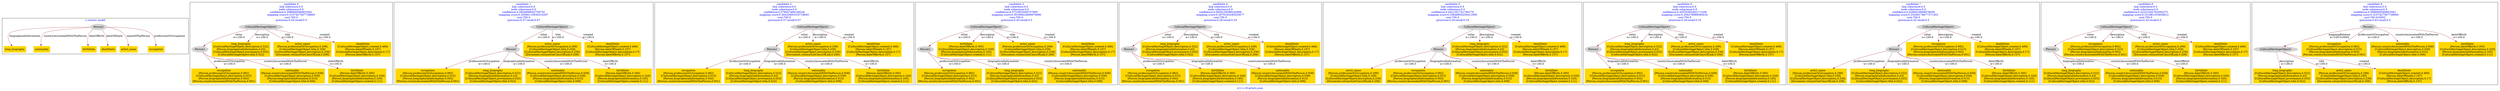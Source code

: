 digraph n0 {
fontcolor="blue"
remincross="true"
label="s11-s-19-artists.json"
subgraph cluster_0 {
label="1-correct model"
n2[style="filled",color="white",fillcolor="lightgray",label="Person1"];
n3[shape="plaintext",style="filled",fillcolor="gold",label="long_biography"];
n4[shape="plaintext",style="filled",fillcolor="gold",label="nationality"];
n5[shape="plaintext",style="filled",fillcolor="gold",label="birthDate"];
n6[shape="plaintext",style="filled",fillcolor="gold",label="deathDate"];
n7[shape="plaintext",style="filled",fillcolor="gold",label="artist_name"];
n8[shape="plaintext",style="filled",fillcolor="gold",label="occupation"];
}
subgraph cluster_1 {
label="candidate 0\nlink coherence:0.0\nnode coherence:0.0\nconfidence:0.5988949369853561\nmapping score:0.3107427567728965\ncost:700.0\n-precision:0.43-recall:0.5"
n10[style="filled",color="white",fillcolor="lightgray",label="CulturalHeritageObject1"];
n11[style="filled",color="white",fillcolor="lightgray",label="Person1"];
n12[shape="plaintext",style="filled",fillcolor="gold",label="occupation\n[Person,professionOrOccupation,0.982]\n[CulturalHeritageObject,description,0.015]\n[Person,biographicalInformation,0.002]\n[Person,countryAssociatedWithThePerson,0.001]"];
n13[shape="plaintext",style="filled",fillcolor="gold",label="long_biography\n[CulturalHeritageObject,description,0.522]\n[Person,biographicalInformation,0.43]\n[CulturalHeritageObject,provenance,0.025]\n[CulturalHeritageObject,title,0.022]"];
n14[shape="plaintext",style="filled",fillcolor="gold",label="artist_name\n[Person,professionOrOccupation,0.299]\n[CulturalHeritageObject,title,0.259]\n[CulturalHeritageObject,description,0.236]\n[Document,columnSubClassOfLink,0.206]"];
n15[shape="plaintext",style="filled",fillcolor="gold",label="deathDate\n[CulturalHeritageObject,created,0.496]\n[Person,dateOfDeath,0.197]\n[CulturalHeritageObject,description,0.17]\n[Person,dateOfBirth,0.137]"];
n16[shape="plaintext",style="filled",fillcolor="gold",label="nationality\n[Person,countryAssociatedWithThePerson,0.938]\n[CulturalHeritageObject,description,0.039]\n[Person,biographicalInformation,0.015]\n[CulturalHeritageObject,title,0.008]"];
n17[shape="plaintext",style="filled",fillcolor="gold",label="birthDate\n[Person,dateOfBirth,0.395]\n[CulturalHeritageObject,description,0.329]\n[Person,biographicalInformation,0.165]\n[CulturalHeritageObject,created,0.111]"];
}
subgraph cluster_2 {
label="candidate 1\nlink coherence:0.0\nnode coherence:0.0\nconfidence:0.5834699945759755\nmapping score:0.30560110930310297\ncost:700.0\n-precision:0.57-recall:0.67"
n19[style="filled",color="white",fillcolor="lightgray",label="CulturalHeritageObject1"];
n20[style="filled",color="white",fillcolor="lightgray",label="Person1"];
n21[shape="plaintext",style="filled",fillcolor="gold",label="occupation\n[Person,professionOrOccupation,0.982]\n[CulturalHeritageObject,description,0.015]\n[Person,biographicalInformation,0.002]\n[Person,countryAssociatedWithThePerson,0.001]"];
n22[shape="plaintext",style="filled",fillcolor="gold",label="artist_name\n[Person,professionOrOccupation,0.299]\n[CulturalHeritageObject,title,0.259]\n[CulturalHeritageObject,description,0.236]\n[Document,columnSubClassOfLink,0.206]"];
n23[shape="plaintext",style="filled",fillcolor="gold",label="deathDate\n[CulturalHeritageObject,created,0.496]\n[Person,dateOfDeath,0.197]\n[CulturalHeritageObject,description,0.17]\n[Person,dateOfBirth,0.137]"];
n24[shape="plaintext",style="filled",fillcolor="gold",label="long_biography\n[CulturalHeritageObject,description,0.522]\n[Person,biographicalInformation,0.43]\n[CulturalHeritageObject,provenance,0.025]\n[CulturalHeritageObject,title,0.022]"];
n25[shape="plaintext",style="filled",fillcolor="gold",label="nationality\n[Person,countryAssociatedWithThePerson,0.938]\n[CulturalHeritageObject,description,0.039]\n[Person,biographicalInformation,0.015]\n[CulturalHeritageObject,title,0.008]"];
n26[shape="plaintext",style="filled",fillcolor="gold",label="birthDate\n[Person,dateOfBirth,0.395]\n[CulturalHeritageObject,description,0.329]\n[Person,biographicalInformation,0.165]\n[CulturalHeritageObject,created,0.111]"];
}
subgraph cluster_3 {
label="candidate 2\nlink coherence:0.0\nnode coherence:0.0\nconfidence:0.579647466168226\nmapping score:0.30432693316718645\ncost:700.0\n-precision:0.57-recall:0.67"
n28[style="filled",color="white",fillcolor="lightgray",label="CulturalHeritageObject1"];
n29[style="filled",color="white",fillcolor="lightgray",label="Person1"];
n30[shape="plaintext",style="filled",fillcolor="gold",label="occupation\n[Person,professionOrOccupation,0.982]\n[CulturalHeritageObject,description,0.015]\n[Person,biographicalInformation,0.002]\n[Person,countryAssociatedWithThePerson,0.001]"];
n31[shape="plaintext",style="filled",fillcolor="gold",label="artist_name\n[Person,professionOrOccupation,0.299]\n[CulturalHeritageObject,title,0.259]\n[CulturalHeritageObject,description,0.236]\n[Document,columnSubClassOfLink,0.206]"];
n32[shape="plaintext",style="filled",fillcolor="gold",label="deathDate\n[CulturalHeritageObject,created,0.496]\n[Person,dateOfDeath,0.197]\n[CulturalHeritageObject,description,0.17]\n[Person,dateOfBirth,0.137]"];
n33[shape="plaintext",style="filled",fillcolor="gold",label="long_biography\n[CulturalHeritageObject,description,0.522]\n[Person,biographicalInformation,0.43]\n[CulturalHeritageObject,provenance,0.025]\n[CulturalHeritageObject,title,0.022]"];
n34[shape="plaintext",style="filled",fillcolor="gold",label="nationality\n[Person,countryAssociatedWithThePerson,0.938]\n[CulturalHeritageObject,description,0.039]\n[Person,biographicalInformation,0.015]\n[CulturalHeritageObject,title,0.008]"];
n35[shape="plaintext",style="filled",fillcolor="gold",label="birthDate\n[Person,dateOfBirth,0.395]\n[CulturalHeritageObject,description,0.329]\n[Person,biographicalInformation,0.165]\n[CulturalHeritageObject,created,0.111]"];
}
subgraph cluster_4 {
label="candidate 3\nlink coherence:0.0\nnode coherence:0.0\nconfidence:0.5723853508757965\nmapping score:0.30190622806970996\ncost:700.0\n-precision:0.43-recall:0.5"
n37[style="filled",color="white",fillcolor="lightgray",label="CulturalHeritageObject1"];
n38[style="filled",color="white",fillcolor="lightgray",label="Person1"];
n39[shape="plaintext",style="filled",fillcolor="gold",label="occupation\n[Person,professionOrOccupation,0.982]\n[CulturalHeritageObject,description,0.015]\n[Person,biographicalInformation,0.002]\n[Person,countryAssociatedWithThePerson,0.001]"];
n40[shape="plaintext",style="filled",fillcolor="gold",label="birthDate\n[Person,dateOfBirth,0.395]\n[CulturalHeritageObject,description,0.329]\n[Person,biographicalInformation,0.165]\n[CulturalHeritageObject,created,0.111]"];
n41[shape="plaintext",style="filled",fillcolor="gold",label="artist_name\n[Person,professionOrOccupation,0.299]\n[CulturalHeritageObject,title,0.259]\n[CulturalHeritageObject,description,0.236]\n[Document,columnSubClassOfLink,0.206]"];
n42[shape="plaintext",style="filled",fillcolor="gold",label="deathDate\n[CulturalHeritageObject,created,0.496]\n[Person,dateOfDeath,0.197]\n[CulturalHeritageObject,description,0.17]\n[Person,dateOfBirth,0.137]"];
n43[shape="plaintext",style="filled",fillcolor="gold",label="long_biography\n[CulturalHeritageObject,description,0.522]\n[Person,biographicalInformation,0.43]\n[CulturalHeritageObject,provenance,0.025]\n[CulturalHeritageObject,title,0.022]"];
n44[shape="plaintext",style="filled",fillcolor="gold",label="nationality\n[Person,countryAssociatedWithThePerson,0.938]\n[CulturalHeritageObject,description,0.039]\n[Person,biographicalInformation,0.015]\n[CulturalHeritageObject,title,0.008]"];
}
subgraph cluster_5 {
label="candidate 4\nlink coherence:0.0\nnode coherence:0.0\nconfidence:0.5604156388243696\nmapping score:0.2979163240525677\ncost:700.0\n-precision:0.29-recall:0.33"
n46[style="filled",color="white",fillcolor="lightgray",label="CulturalHeritageObject1"];
n47[style="filled",color="white",fillcolor="lightgray",label="Person1"];
n48[shape="plaintext",style="filled",fillcolor="gold",label="occupation\n[Person,professionOrOccupation,0.982]\n[CulturalHeritageObject,description,0.015]\n[Person,biographicalInformation,0.002]\n[Person,countryAssociatedWithThePerson,0.001]"];
n49[shape="plaintext",style="filled",fillcolor="gold",label="long_biography\n[CulturalHeritageObject,description,0.522]\n[Person,biographicalInformation,0.43]\n[CulturalHeritageObject,provenance,0.025]\n[CulturalHeritageObject,title,0.022]"];
n50[shape="plaintext",style="filled",fillcolor="gold",label="artist_name\n[Person,professionOrOccupation,0.299]\n[CulturalHeritageObject,title,0.259]\n[CulturalHeritageObject,description,0.236]\n[Document,columnSubClassOfLink,0.206]"];
n51[shape="plaintext",style="filled",fillcolor="gold",label="deathDate\n[CulturalHeritageObject,created,0.496]\n[Person,dateOfDeath,0.197]\n[CulturalHeritageObject,description,0.17]\n[Person,dateOfBirth,0.137]"];
n52[shape="plaintext",style="filled",fillcolor="gold",label="birthDate\n[Person,dateOfBirth,0.395]\n[CulturalHeritageObject,description,0.329]\n[Person,biographicalInformation,0.165]\n[CulturalHeritageObject,created,0.111]"];
n53[shape="plaintext",style="filled",fillcolor="gold",label="nationality\n[Person,countryAssociatedWithThePerson,0.938]\n[CulturalHeritageObject,description,0.039]\n[Person,biographicalInformation,0.015]\n[CulturalHeritageObject,title,0.008]"];
}
subgraph cluster_6 {
label="candidate 5\nlink coherence:0.0\nnode coherence:0.0\nconfidence:0.4421351741790176\nmapping score:0.25848950250411695\ncost:700.0\n-precision:0.29-recall:0.33"
n55[style="filled",color="white",fillcolor="lightgray",label="CulturalHeritageObject1"];
n56[style="filled",color="white",fillcolor="lightgray",label="Person1"];
n57[shape="plaintext",style="filled",fillcolor="gold",label="artist_name\n[Person,professionOrOccupation,0.299]\n[CulturalHeritageObject,title,0.259]\n[CulturalHeritageObject,description,0.236]\n[Document,columnSubClassOfLink,0.206]"];
n58[shape="plaintext",style="filled",fillcolor="gold",label="long_biography\n[CulturalHeritageObject,description,0.522]\n[Person,biographicalInformation,0.43]\n[CulturalHeritageObject,provenance,0.025]\n[CulturalHeritageObject,title,0.022]"];
n59[shape="plaintext",style="filled",fillcolor="gold",label="deathDate\n[CulturalHeritageObject,created,0.496]\n[Person,dateOfDeath,0.197]\n[CulturalHeritageObject,description,0.17]\n[Person,dateOfBirth,0.137]"];
n60[shape="plaintext",style="filled",fillcolor="gold",label="occupation\n[Person,professionOrOccupation,0.982]\n[CulturalHeritageObject,description,0.015]\n[Person,biographicalInformation,0.002]\n[Person,countryAssociatedWithThePerson,0.001]"];
n61[shape="plaintext",style="filled",fillcolor="gold",label="nationality\n[Person,countryAssociatedWithThePerson,0.938]\n[CulturalHeritageObject,description,0.039]\n[Person,biographicalInformation,0.015]\n[CulturalHeritageObject,title,0.008]"];
n62[shape="plaintext",style="filled",fillcolor="gold",label="birthDate\n[Person,dateOfBirth,0.395]\n[CulturalHeritageObject,description,0.329]\n[Person,biographicalInformation,0.165]\n[CulturalHeritageObject,created,0.111]"];
}
subgraph cluster_7 {
label="candidate 6\nlink coherence:0.0\nnode coherence:0.0\nconfidence:0.43550363482171456\nmapping score:0.256278989385016\ncost:700.0\n-precision:0.29-recall:0.33"
n64[style="filled",color="white",fillcolor="lightgray",label="CulturalHeritageObject1"];
n65[style="filled",color="white",fillcolor="lightgray",label="Person1"];
n66[shape="plaintext",style="filled",fillcolor="gold",label="long_biography\n[CulturalHeritageObject,description,0.522]\n[Person,biographicalInformation,0.43]\n[CulturalHeritageObject,provenance,0.025]\n[CulturalHeritageObject,title,0.022]"];
n67[shape="plaintext",style="filled",fillcolor="gold",label="artist_name\n[Person,professionOrOccupation,0.299]\n[CulturalHeritageObject,title,0.259]\n[CulturalHeritageObject,description,0.236]\n[Document,columnSubClassOfLink,0.206]"];
n68[shape="plaintext",style="filled",fillcolor="gold",label="deathDate\n[CulturalHeritageObject,created,0.496]\n[Person,dateOfDeath,0.197]\n[CulturalHeritageObject,description,0.17]\n[Person,dateOfBirth,0.137]"];
n69[shape="plaintext",style="filled",fillcolor="gold",label="occupation\n[Person,professionOrOccupation,0.982]\n[CulturalHeritageObject,description,0.015]\n[Person,biographicalInformation,0.002]\n[Person,countryAssociatedWithThePerson,0.001]"];
n70[shape="plaintext",style="filled",fillcolor="gold",label="nationality\n[Person,countryAssociatedWithThePerson,0.938]\n[CulturalHeritageObject,description,0.039]\n[Person,biographicalInformation,0.015]\n[CulturalHeritageObject,title,0.008]"];
n71[shape="plaintext",style="filled",fillcolor="gold",label="birthDate\n[Person,dateOfBirth,0.395]\n[CulturalHeritageObject,description,0.329]\n[Person,biographicalInformation,0.165]\n[CulturalHeritageObject,created,0.111]"];
}
subgraph cluster_8 {
label="candidate 7\nlink coherence:0.0\nnode coherence:0.0\nconfidence:0.4289419669878058\nmapping score:0.25409176677371303\ncost:700.0\n-precision:0.43-recall:0.5"
n73[style="filled",color="white",fillcolor="lightgray",label="CulturalHeritageObject1"];
n74[style="filled",color="white",fillcolor="lightgray",label="Person1"];
n75[shape="plaintext",style="filled",fillcolor="gold",label="artist_name\n[Person,professionOrOccupation,0.299]\n[CulturalHeritageObject,title,0.259]\n[CulturalHeritageObject,description,0.236]\n[Document,columnSubClassOfLink,0.206]"];
n76[shape="plaintext",style="filled",fillcolor="gold",label="occupation\n[Person,professionOrOccupation,0.982]\n[CulturalHeritageObject,description,0.015]\n[Person,biographicalInformation,0.002]\n[Person,countryAssociatedWithThePerson,0.001]"];
n77[shape="plaintext",style="filled",fillcolor="gold",label="deathDate\n[CulturalHeritageObject,created,0.496]\n[Person,dateOfDeath,0.197]\n[CulturalHeritageObject,description,0.17]\n[Person,dateOfBirth,0.137]"];
n78[shape="plaintext",style="filled",fillcolor="gold",label="long_biography\n[CulturalHeritageObject,description,0.522]\n[Person,biographicalInformation,0.43]\n[CulturalHeritageObject,provenance,0.025]\n[CulturalHeritageObject,title,0.022]"];
n79[shape="plaintext",style="filled",fillcolor="gold",label="nationality\n[Person,countryAssociatedWithThePerson,0.938]\n[CulturalHeritageObject,description,0.039]\n[Person,biographicalInformation,0.015]\n[CulturalHeritageObject,title,0.008]"];
n80[shape="plaintext",style="filled",fillcolor="gold",label="birthDate\n[Person,dateOfBirth,0.395]\n[CulturalHeritageObject,description,0.329]\n[Person,biographicalInformation,0.165]\n[CulturalHeritageObject,created,0.111]"];
}
subgraph cluster_9 {
label="candidate 8\nlink coherence:0.0\nnode coherence:0.0\nconfidence:0.42231042763050275\nmapping score:0.251881253654612\ncost:700.0\n-precision:0.43-recall:0.5"
n82[style="filled",color="white",fillcolor="lightgray",label="CulturalHeritageObject1"];
n83[style="filled",color="white",fillcolor="lightgray",label="Person1"];
n84[shape="plaintext",style="filled",fillcolor="gold",label="occupation\n[Person,professionOrOccupation,0.982]\n[CulturalHeritageObject,description,0.015]\n[Person,biographicalInformation,0.002]\n[Person,countryAssociatedWithThePerson,0.001]"];
n85[shape="plaintext",style="filled",fillcolor="gold",label="artist_name\n[Person,professionOrOccupation,0.299]\n[CulturalHeritageObject,title,0.259]\n[CulturalHeritageObject,description,0.236]\n[Document,columnSubClassOfLink,0.206]"];
n86[shape="plaintext",style="filled",fillcolor="gold",label="deathDate\n[CulturalHeritageObject,created,0.496]\n[Person,dateOfDeath,0.197]\n[CulturalHeritageObject,description,0.17]\n[Person,dateOfBirth,0.137]"];
n87[shape="plaintext",style="filled",fillcolor="gold",label="long_biography\n[CulturalHeritageObject,description,0.522]\n[Person,biographicalInformation,0.43]\n[CulturalHeritageObject,provenance,0.025]\n[CulturalHeritageObject,title,0.022]"];
n88[shape="plaintext",style="filled",fillcolor="gold",label="nationality\n[Person,countryAssociatedWithThePerson,0.938]\n[CulturalHeritageObject,description,0.039]\n[Person,biographicalInformation,0.015]\n[CulturalHeritageObject,title,0.008]"];
n89[shape="plaintext",style="filled",fillcolor="gold",label="birthDate\n[Person,dateOfBirth,0.395]\n[CulturalHeritageObject,description,0.329]\n[Person,biographicalInformation,0.165]\n[CulturalHeritageObject,created,0.111]"];
}
subgraph cluster_10 {
label="candidate 9\nlink coherence:0.0\nnode coherence:0.0\nconfidence:0.5988949369853561\nmapping score:0.3107427567728965\ncost:700.010002\n-precision:0.43-recall:0.5"
n91[style="filled",color="white",fillcolor="lightgray",label="Person1"];
n92[style="filled",color="white",fillcolor="lightgray",label="CulturalHeritageObject1"];
n93[shape="plaintext",style="filled",fillcolor="gold",label="occupation\n[Person,professionOrOccupation,0.982]\n[CulturalHeritageObject,description,0.015]\n[Person,biographicalInformation,0.002]\n[Person,countryAssociatedWithThePerson,0.001]"];
n94[shape="plaintext",style="filled",fillcolor="gold",label="long_biography\n[CulturalHeritageObject,description,0.522]\n[Person,biographicalInformation,0.43]\n[CulturalHeritageObject,provenance,0.025]\n[CulturalHeritageObject,title,0.022]"];
n95[shape="plaintext",style="filled",fillcolor="gold",label="artist_name\n[Person,professionOrOccupation,0.299]\n[CulturalHeritageObject,title,0.259]\n[CulturalHeritageObject,description,0.236]\n[Document,columnSubClassOfLink,0.206]"];
n96[shape="plaintext",style="filled",fillcolor="gold",label="deathDate\n[CulturalHeritageObject,created,0.496]\n[Person,dateOfDeath,0.197]\n[CulturalHeritageObject,description,0.17]\n[Person,dateOfBirth,0.137]"];
n97[shape="plaintext",style="filled",fillcolor="gold",label="nationality\n[Person,countryAssociatedWithThePerson,0.938]\n[CulturalHeritageObject,description,0.039]\n[Person,biographicalInformation,0.015]\n[CulturalHeritageObject,title,0.008]"];
n98[shape="plaintext",style="filled",fillcolor="gold",label="birthDate\n[Person,dateOfBirth,0.395]\n[CulturalHeritageObject,description,0.329]\n[Person,biographicalInformation,0.165]\n[CulturalHeritageObject,created,0.111]"];
}
n2 -> n3[color="brown",fontcolor="black",label="biographicalInformation"]
n2 -> n4[color="brown",fontcolor="black",label="countryAssociatedWithThePerson"]
n2 -> n5[color="brown",fontcolor="black",label="dateOfBirth"]
n2 -> n6[color="brown",fontcolor="black",label="dateOfDeath"]
n2 -> n7[color="brown",fontcolor="black",label="nameOfThePerson"]
n2 -> n8[color="brown",fontcolor="black",label="professionOrOccupation"]
n10 -> n11[color="brown",fontcolor="black",label="sitter\nw=100.0"]
n11 -> n12[color="brown",fontcolor="black",label="professionOrOccupation\nw=100.0"]
n10 -> n13[color="brown",fontcolor="black",label="description\nw=100.0"]
n10 -> n14[color="brown",fontcolor="black",label="title\nw=100.0"]
n10 -> n15[color="brown",fontcolor="black",label="created\nw=100.0"]
n11 -> n16[color="brown",fontcolor="black",label="countryAssociatedWithThePerson\nw=100.0"]
n11 -> n17[color="brown",fontcolor="black",label="dateOfBirth\nw=100.0"]
n19 -> n20[color="brown",fontcolor="black",label="sitter\nw=100.0"]
n20 -> n21[color="brown",fontcolor="black",label="professionOrOccupation\nw=100.0"]
n19 -> n22[color="brown",fontcolor="black",label="title\nw=100.0"]
n19 -> n23[color="brown",fontcolor="black",label="created\nw=100.0"]
n20 -> n24[color="brown",fontcolor="black",label="biographicalInformation\nw=100.0"]
n20 -> n25[color="brown",fontcolor="black",label="countryAssociatedWithThePerson\nw=100.0"]
n20 -> n26[color="brown",fontcolor="black",label="dateOfBirth\nw=100.0"]
n28 -> n29[color="brown",fontcolor="black",label="sitter\nw=100.0"]
n29 -> n30[color="brown",fontcolor="black",label="professionOrOccupation\nw=100.0"]
n28 -> n31[color="brown",fontcolor="black",label="description\nw=100.0"]
n28 -> n32[color="brown",fontcolor="black",label="created\nw=100.0"]
n29 -> n33[color="brown",fontcolor="black",label="biographicalInformation\nw=100.0"]
n29 -> n34[color="brown",fontcolor="black",label="countryAssociatedWithThePerson\nw=100.0"]
n29 -> n35[color="brown",fontcolor="black",label="dateOfBirth\nw=100.0"]
n37 -> n38[color="brown",fontcolor="black",label="sitter\nw=100.0"]
n38 -> n39[color="brown",fontcolor="black",label="professionOrOccupation\nw=100.0"]
n37 -> n40[color="brown",fontcolor="black",label="description\nw=100.0"]
n37 -> n41[color="brown",fontcolor="black",label="title\nw=100.0"]
n37 -> n42[color="brown",fontcolor="black",label="created\nw=100.0"]
n38 -> n43[color="brown",fontcolor="black",label="biographicalInformation\nw=100.0"]
n38 -> n44[color="brown",fontcolor="black",label="countryAssociatedWithThePerson\nw=100.0"]
n46 -> n47[color="brown",fontcolor="black",label="sitter\nw=100.0"]
n47 -> n48[color="brown",fontcolor="black",label="professionOrOccupation\nw=100.0"]
n46 -> n49[color="brown",fontcolor="black",label="description\nw=100.0"]
n46 -> n50[color="brown",fontcolor="black",label="title\nw=100.0"]
n46 -> n51[color="brown",fontcolor="black",label="created\nw=100.0"]
n47 -> n52[color="brown",fontcolor="black",label="biographicalInformation\nw=100.0"]
n47 -> n53[color="brown",fontcolor="black",label="countryAssociatedWithThePerson\nw=100.0"]
n55 -> n56[color="brown",fontcolor="black",label="sitter\nw=100.0"]
n56 -> n57[color="brown",fontcolor="black",label="professionOrOccupation\nw=100.0"]
n55 -> n58[color="brown",fontcolor="black",label="description\nw=100.0"]
n55 -> n59[color="brown",fontcolor="black",label="created\nw=100.0"]
n56 -> n60[color="brown",fontcolor="black",label="biographicalInformation\nw=100.0"]
n56 -> n61[color="brown",fontcolor="black",label="countryAssociatedWithThePerson\nw=100.0"]
n56 -> n62[color="brown",fontcolor="black",label="dateOfBirth\nw=100.0"]
n64 -> n65[color="brown",fontcolor="black",label="sitter\nw=100.0"]
n64 -> n66[color="brown",fontcolor="black",label="description\nw=100.0"]
n64 -> n67[color="brown",fontcolor="black",label="title\nw=100.0"]
n64 -> n68[color="brown",fontcolor="black",label="created\nw=100.0"]
n65 -> n69[color="brown",fontcolor="black",label="biographicalInformation\nw=100.0"]
n65 -> n70[color="brown",fontcolor="black",label="countryAssociatedWithThePerson\nw=100.0"]
n65 -> n71[color="brown",fontcolor="black",label="dateOfBirth\nw=100.0"]
n73 -> n74[color="brown",fontcolor="black",label="sitter\nw=100.0"]
n74 -> n75[color="brown",fontcolor="black",label="professionOrOccupation\nw=100.0"]
n73 -> n76[color="brown",fontcolor="black",label="description\nw=100.0"]
n73 -> n77[color="brown",fontcolor="black",label="created\nw=100.0"]
n74 -> n78[color="brown",fontcolor="black",label="biographicalInformation\nw=100.0"]
n74 -> n79[color="brown",fontcolor="black",label="countryAssociatedWithThePerson\nw=100.0"]
n74 -> n80[color="brown",fontcolor="black",label="dateOfBirth\nw=100.0"]
n82 -> n83[color="brown",fontcolor="black",label="sitter\nw=100.0"]
n82 -> n84[color="brown",fontcolor="black",label="description\nw=100.0"]
n82 -> n85[color="brown",fontcolor="black",label="title\nw=100.0"]
n82 -> n86[color="brown",fontcolor="black",label="created\nw=100.0"]
n83 -> n87[color="brown",fontcolor="black",label="biographicalInformation\nw=100.0"]
n83 -> n88[color="brown",fontcolor="black",label="countryAssociatedWithThePerson\nw=100.0"]
n83 -> n89[color="brown",fontcolor="black",label="dateOfBirth\nw=100.0"]
n91 -> n92[color="brown",fontcolor="black",label="mappingRelation\nw=100.010002"]
n91 -> n93[color="brown",fontcolor="black",label="professionOrOccupation\nw=100.0"]
n92 -> n94[color="brown",fontcolor="black",label="description\nw=100.0"]
n92 -> n95[color="brown",fontcolor="black",label="title\nw=100.0"]
n92 -> n96[color="brown",fontcolor="black",label="created\nw=100.0"]
n91 -> n97[color="brown",fontcolor="black",label="countryAssociatedWithThePerson\nw=100.0"]
n91 -> n98[color="brown",fontcolor="black",label="dateOfBirth\nw=100.0"]
}
